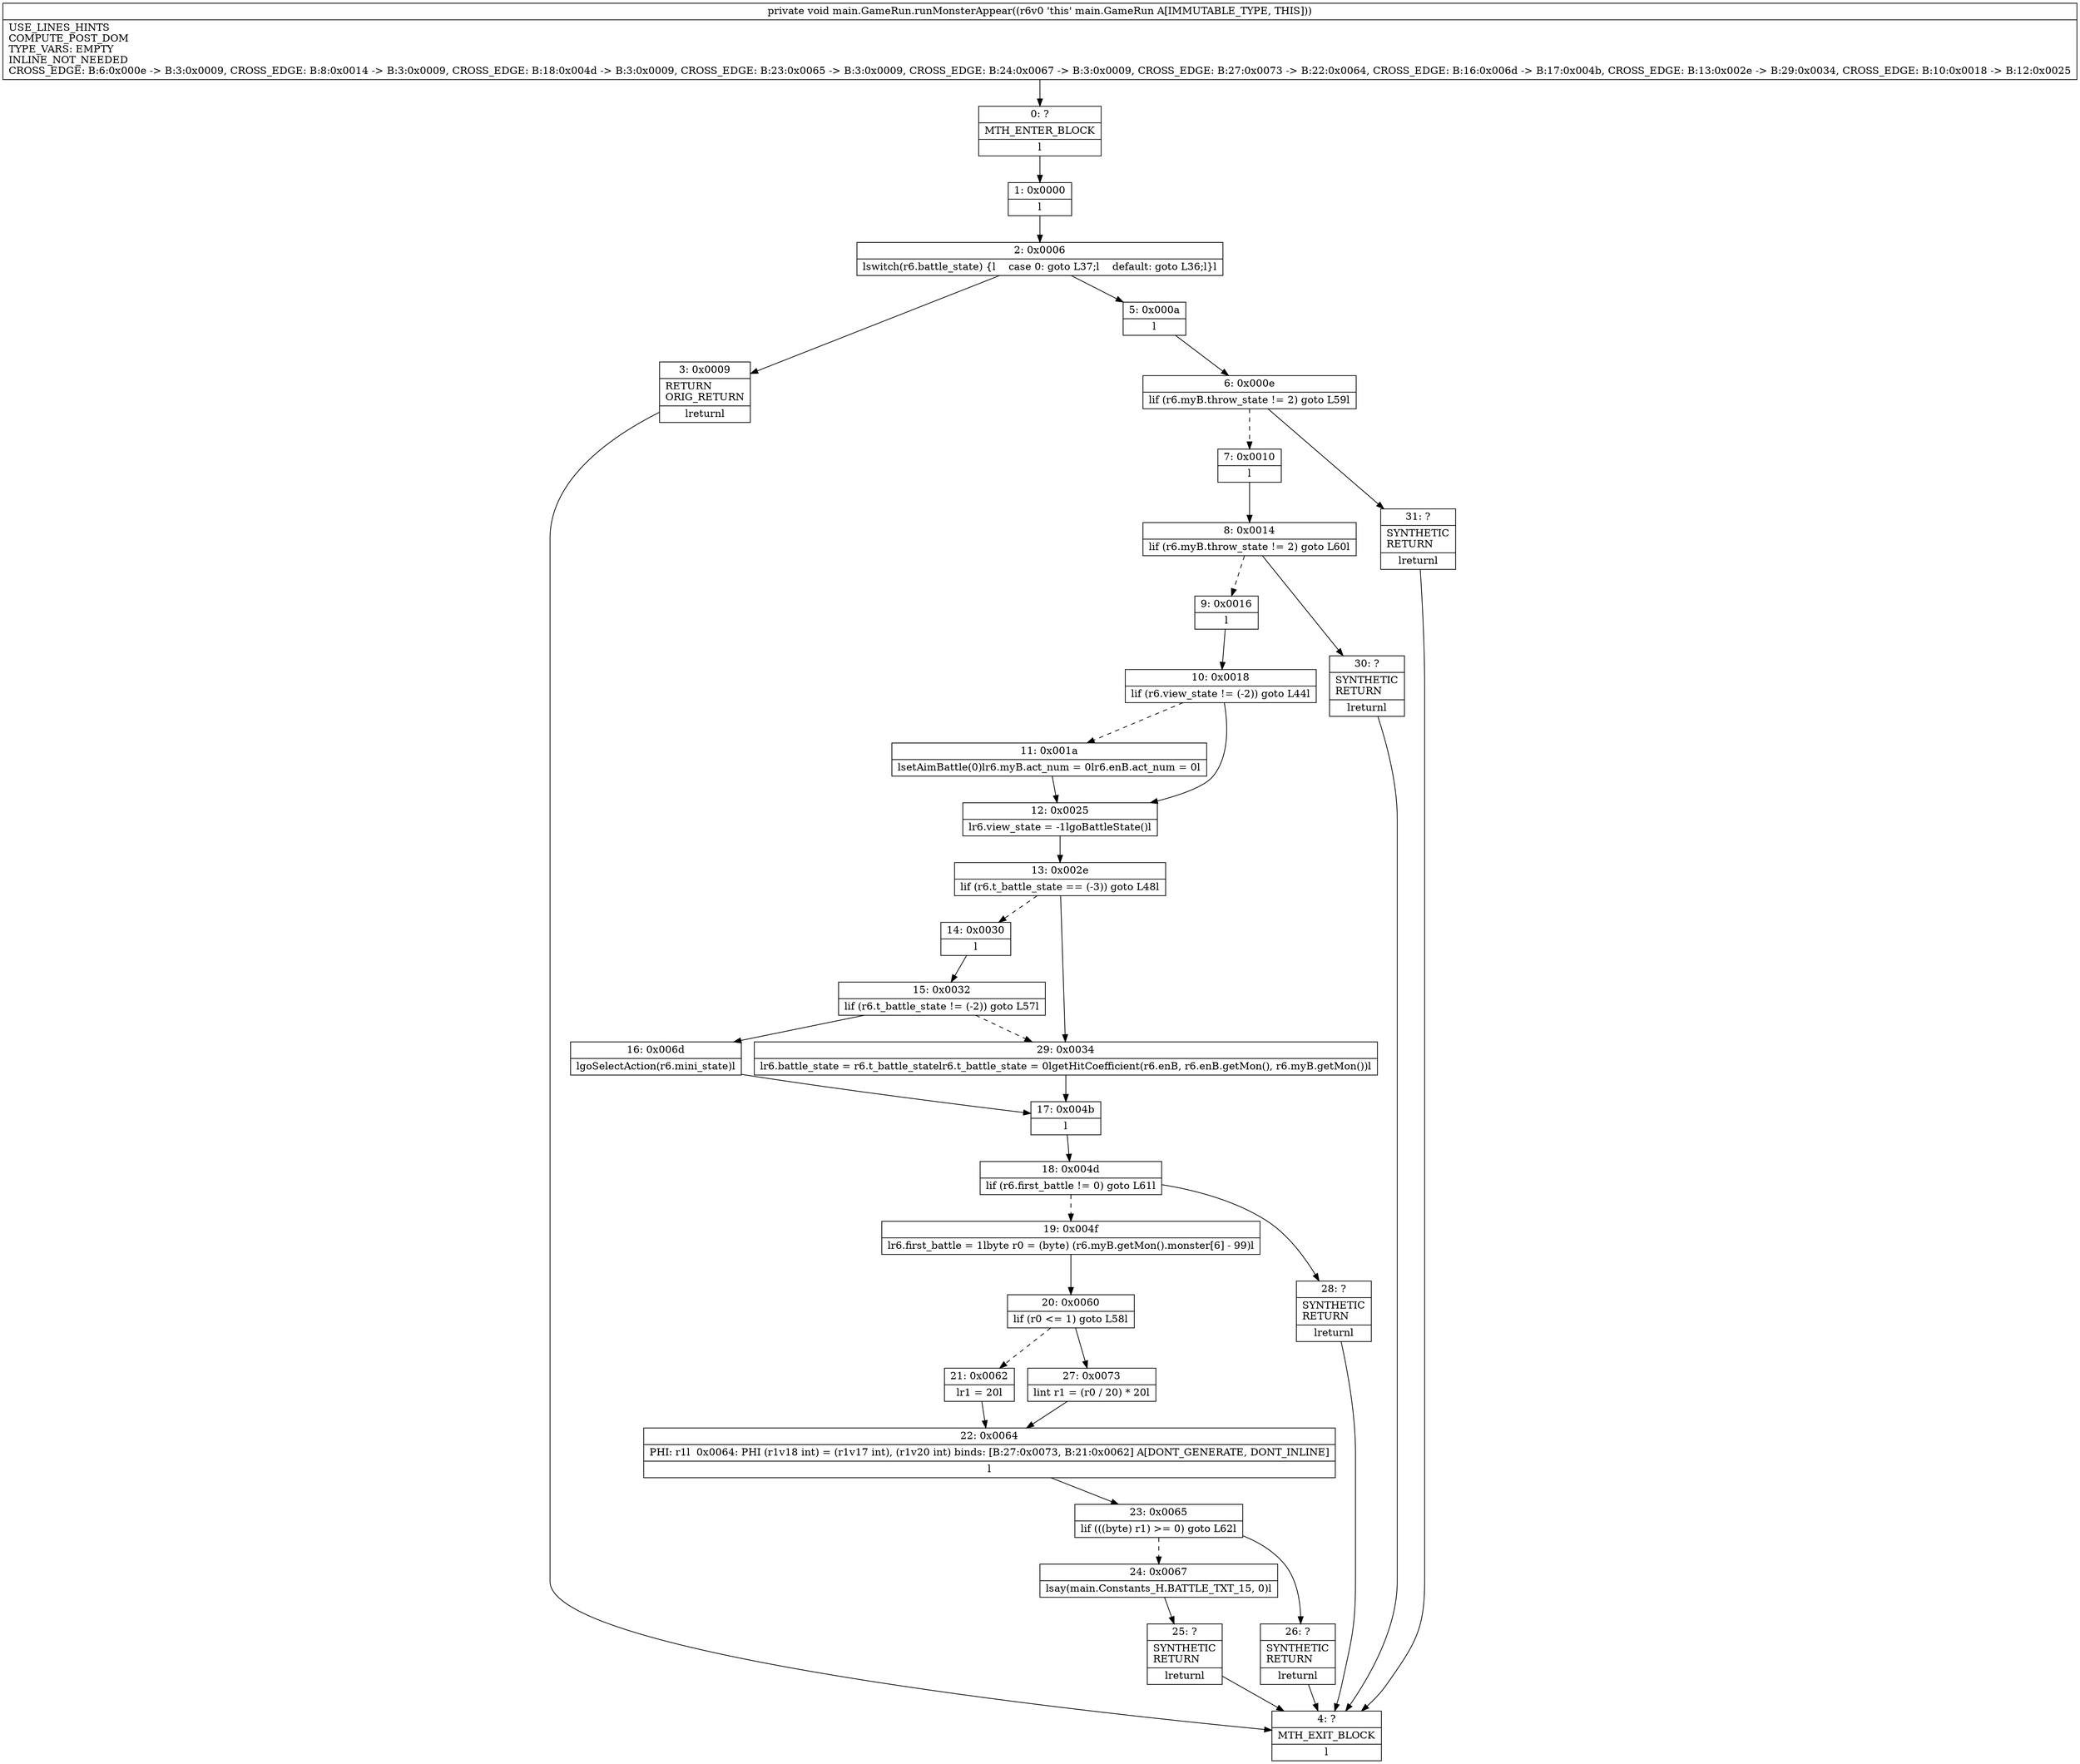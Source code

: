 digraph "CFG formain.GameRun.runMonsterAppear()V" {
Node_0 [shape=record,label="{0\:\ ?|MTH_ENTER_BLOCK\l|l}"];
Node_1 [shape=record,label="{1\:\ 0x0000|l}"];
Node_2 [shape=record,label="{2\:\ 0x0006|lswitch(r6.battle_state) \{l    case 0: goto L37;l    default: goto L36;l\}l}"];
Node_3 [shape=record,label="{3\:\ 0x0009|RETURN\lORIG_RETURN\l|lreturnl}"];
Node_4 [shape=record,label="{4\:\ ?|MTH_EXIT_BLOCK\l|l}"];
Node_5 [shape=record,label="{5\:\ 0x000a|l}"];
Node_6 [shape=record,label="{6\:\ 0x000e|lif (r6.myB.throw_state != 2) goto L59l}"];
Node_7 [shape=record,label="{7\:\ 0x0010|l}"];
Node_8 [shape=record,label="{8\:\ 0x0014|lif (r6.myB.throw_state != 2) goto L60l}"];
Node_9 [shape=record,label="{9\:\ 0x0016|l}"];
Node_10 [shape=record,label="{10\:\ 0x0018|lif (r6.view_state != (\-2)) goto L44l}"];
Node_11 [shape=record,label="{11\:\ 0x001a|lsetAimBattle(0)lr6.myB.act_num = 0lr6.enB.act_num = 0l}"];
Node_12 [shape=record,label="{12\:\ 0x0025|lr6.view_state = \-1lgoBattleState()l}"];
Node_13 [shape=record,label="{13\:\ 0x002e|lif (r6.t_battle_state == (\-3)) goto L48l}"];
Node_14 [shape=record,label="{14\:\ 0x0030|l}"];
Node_15 [shape=record,label="{15\:\ 0x0032|lif (r6.t_battle_state != (\-2)) goto L57l}"];
Node_16 [shape=record,label="{16\:\ 0x006d|lgoSelectAction(r6.mini_state)l}"];
Node_17 [shape=record,label="{17\:\ 0x004b|l}"];
Node_18 [shape=record,label="{18\:\ 0x004d|lif (r6.first_battle != 0) goto L61l}"];
Node_19 [shape=record,label="{19\:\ 0x004f|lr6.first_battle = 1lbyte r0 = (byte) (r6.myB.getMon().monster[6] \- 99)l}"];
Node_20 [shape=record,label="{20\:\ 0x0060|lif (r0 \<= 1) goto L58l}"];
Node_21 [shape=record,label="{21\:\ 0x0062|lr1 = 20l}"];
Node_22 [shape=record,label="{22\:\ 0x0064|PHI: r1l  0x0064: PHI (r1v18 int) = (r1v17 int), (r1v20 int) binds: [B:27:0x0073, B:21:0x0062] A[DONT_GENERATE, DONT_INLINE]\l|l}"];
Node_23 [shape=record,label="{23\:\ 0x0065|lif (((byte) r1) \>= 0) goto L62l}"];
Node_24 [shape=record,label="{24\:\ 0x0067|lsay(main.Constants_H.BATTLE_TXT_15, 0)l}"];
Node_25 [shape=record,label="{25\:\ ?|SYNTHETIC\lRETURN\l|lreturnl}"];
Node_26 [shape=record,label="{26\:\ ?|SYNTHETIC\lRETURN\l|lreturnl}"];
Node_27 [shape=record,label="{27\:\ 0x0073|lint r1 = (r0 \/ 20) * 20l}"];
Node_28 [shape=record,label="{28\:\ ?|SYNTHETIC\lRETURN\l|lreturnl}"];
Node_29 [shape=record,label="{29\:\ 0x0034|lr6.battle_state = r6.t_battle_statelr6.t_battle_state = 0lgetHitCoefficient(r6.enB, r6.enB.getMon(), r6.myB.getMon())l}"];
Node_30 [shape=record,label="{30\:\ ?|SYNTHETIC\lRETURN\l|lreturnl}"];
Node_31 [shape=record,label="{31\:\ ?|SYNTHETIC\lRETURN\l|lreturnl}"];
MethodNode[shape=record,label="{private void main.GameRun.runMonsterAppear((r6v0 'this' main.GameRun A[IMMUTABLE_TYPE, THIS]))  | USE_LINES_HINTS\lCOMPUTE_POST_DOM\lTYPE_VARS: EMPTY\lINLINE_NOT_NEEDED\lCROSS_EDGE: B:6:0x000e \-\> B:3:0x0009, CROSS_EDGE: B:8:0x0014 \-\> B:3:0x0009, CROSS_EDGE: B:18:0x004d \-\> B:3:0x0009, CROSS_EDGE: B:23:0x0065 \-\> B:3:0x0009, CROSS_EDGE: B:24:0x0067 \-\> B:3:0x0009, CROSS_EDGE: B:27:0x0073 \-\> B:22:0x0064, CROSS_EDGE: B:16:0x006d \-\> B:17:0x004b, CROSS_EDGE: B:13:0x002e \-\> B:29:0x0034, CROSS_EDGE: B:10:0x0018 \-\> B:12:0x0025\l}"];
MethodNode -> Node_0;
Node_0 -> Node_1;
Node_1 -> Node_2;
Node_2 -> Node_3;
Node_2 -> Node_5;
Node_3 -> Node_4;
Node_5 -> Node_6;
Node_6 -> Node_7[style=dashed];
Node_6 -> Node_31;
Node_7 -> Node_8;
Node_8 -> Node_9[style=dashed];
Node_8 -> Node_30;
Node_9 -> Node_10;
Node_10 -> Node_11[style=dashed];
Node_10 -> Node_12;
Node_11 -> Node_12;
Node_12 -> Node_13;
Node_13 -> Node_14[style=dashed];
Node_13 -> Node_29;
Node_14 -> Node_15;
Node_15 -> Node_29[style=dashed];
Node_15 -> Node_16;
Node_16 -> Node_17;
Node_17 -> Node_18;
Node_18 -> Node_19[style=dashed];
Node_18 -> Node_28;
Node_19 -> Node_20;
Node_20 -> Node_21[style=dashed];
Node_20 -> Node_27;
Node_21 -> Node_22;
Node_22 -> Node_23;
Node_23 -> Node_24[style=dashed];
Node_23 -> Node_26;
Node_24 -> Node_25;
Node_25 -> Node_4;
Node_26 -> Node_4;
Node_27 -> Node_22;
Node_28 -> Node_4;
Node_29 -> Node_17;
Node_30 -> Node_4;
Node_31 -> Node_4;
}

